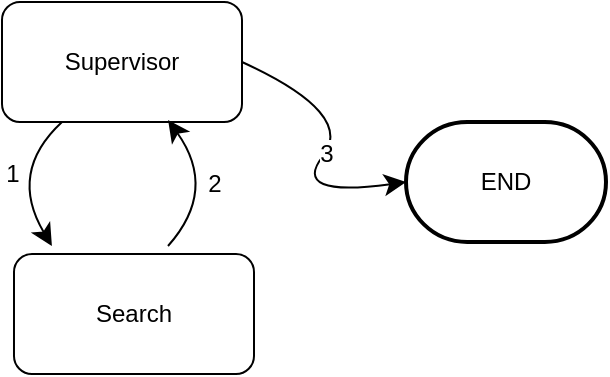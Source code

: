 <mxfile version="24.8.6">
  <diagram name="Page-1" id="sam5I627i_zvV32q_E9m">
    <mxGraphModel dx="1719" dy="1316" grid="0" gridSize="10" guides="1" tooltips="1" connect="1" arrows="1" fold="1" page="0" pageScale="1" pageWidth="1100" pageHeight="850" math="0" shadow="0">
      <root>
        <mxCell id="0" />
        <mxCell id="1" parent="0" />
        <mxCell id="JRl8q9AkAAK71kSIKYyb-1" value="Supervisor" style="rounded=1;whiteSpace=wrap;html=1;" vertex="1" parent="1">
          <mxGeometry x="-178" y="-131" width="120" height="60" as="geometry" />
        </mxCell>
        <mxCell id="JRl8q9AkAAK71kSIKYyb-2" value="Search" style="rounded=1;whiteSpace=wrap;html=1;" vertex="1" parent="1">
          <mxGeometry x="-172" y="-5" width="120" height="60" as="geometry" />
        </mxCell>
        <mxCell id="JRl8q9AkAAK71kSIKYyb-3" value="END" style="strokeWidth=2;html=1;shape=mxgraph.flowchart.terminator;whiteSpace=wrap;" vertex="1" parent="1">
          <mxGeometry x="24" y="-71" width="100" height="60" as="geometry" />
        </mxCell>
        <mxCell id="JRl8q9AkAAK71kSIKYyb-4" value="1" style="endArrow=classic;html=1;rounded=0;fontSize=12;startSize=8;endSize=8;curved=1;entryX=0.158;entryY=-0.067;entryDx=0;entryDy=0;entryPerimeter=0;exitX=0.25;exitY=1;exitDx=0;exitDy=0;" edge="1" parent="1" source="JRl8q9AkAAK71kSIKYyb-1" target="JRl8q9AkAAK71kSIKYyb-2">
          <mxGeometry x="-0.022" y="1" width="50" height="50" relative="1" as="geometry">
            <mxPoint x="-156" y="-71" as="sourcePoint" />
            <mxPoint x="-106" y="-121" as="targetPoint" />
            <Array as="points">
              <mxPoint x="-175" y="-46" />
            </Array>
            <mxPoint as="offset" />
          </mxGeometry>
        </mxCell>
        <mxCell id="JRl8q9AkAAK71kSIKYyb-5" value="2" style="endArrow=classic;html=1;rounded=0;fontSize=12;startSize=8;endSize=8;curved=1;entryX=0.692;entryY=0.983;entryDx=0;entryDy=0;entryPerimeter=0;" edge="1" parent="1" target="JRl8q9AkAAK71kSIKYyb-1">
          <mxGeometry x="0.016" width="50" height="50" relative="1" as="geometry">
            <mxPoint x="-95" y="-9" as="sourcePoint" />
            <mxPoint x="-143" y="1" as="targetPoint" />
            <Array as="points">
              <mxPoint x="-70" y="-37" />
            </Array>
            <mxPoint as="offset" />
          </mxGeometry>
        </mxCell>
        <mxCell id="JRl8q9AkAAK71kSIKYyb-6" value="3" style="curved=1;endArrow=classic;html=1;rounded=0;fontSize=12;startSize=8;endSize=8;exitX=1;exitY=0.5;exitDx=0;exitDy=0;" edge="1" parent="1" source="JRl8q9AkAAK71kSIKYyb-1">
          <mxGeometry width="50" height="50" relative="1" as="geometry">
            <mxPoint x="-26" y="9" as="sourcePoint" />
            <mxPoint x="24" y="-41" as="targetPoint" />
            <Array as="points">
              <mxPoint x="-1" y="-75" />
              <mxPoint x="-34" y="-33" />
            </Array>
          </mxGeometry>
        </mxCell>
      </root>
    </mxGraphModel>
  </diagram>
</mxfile>
